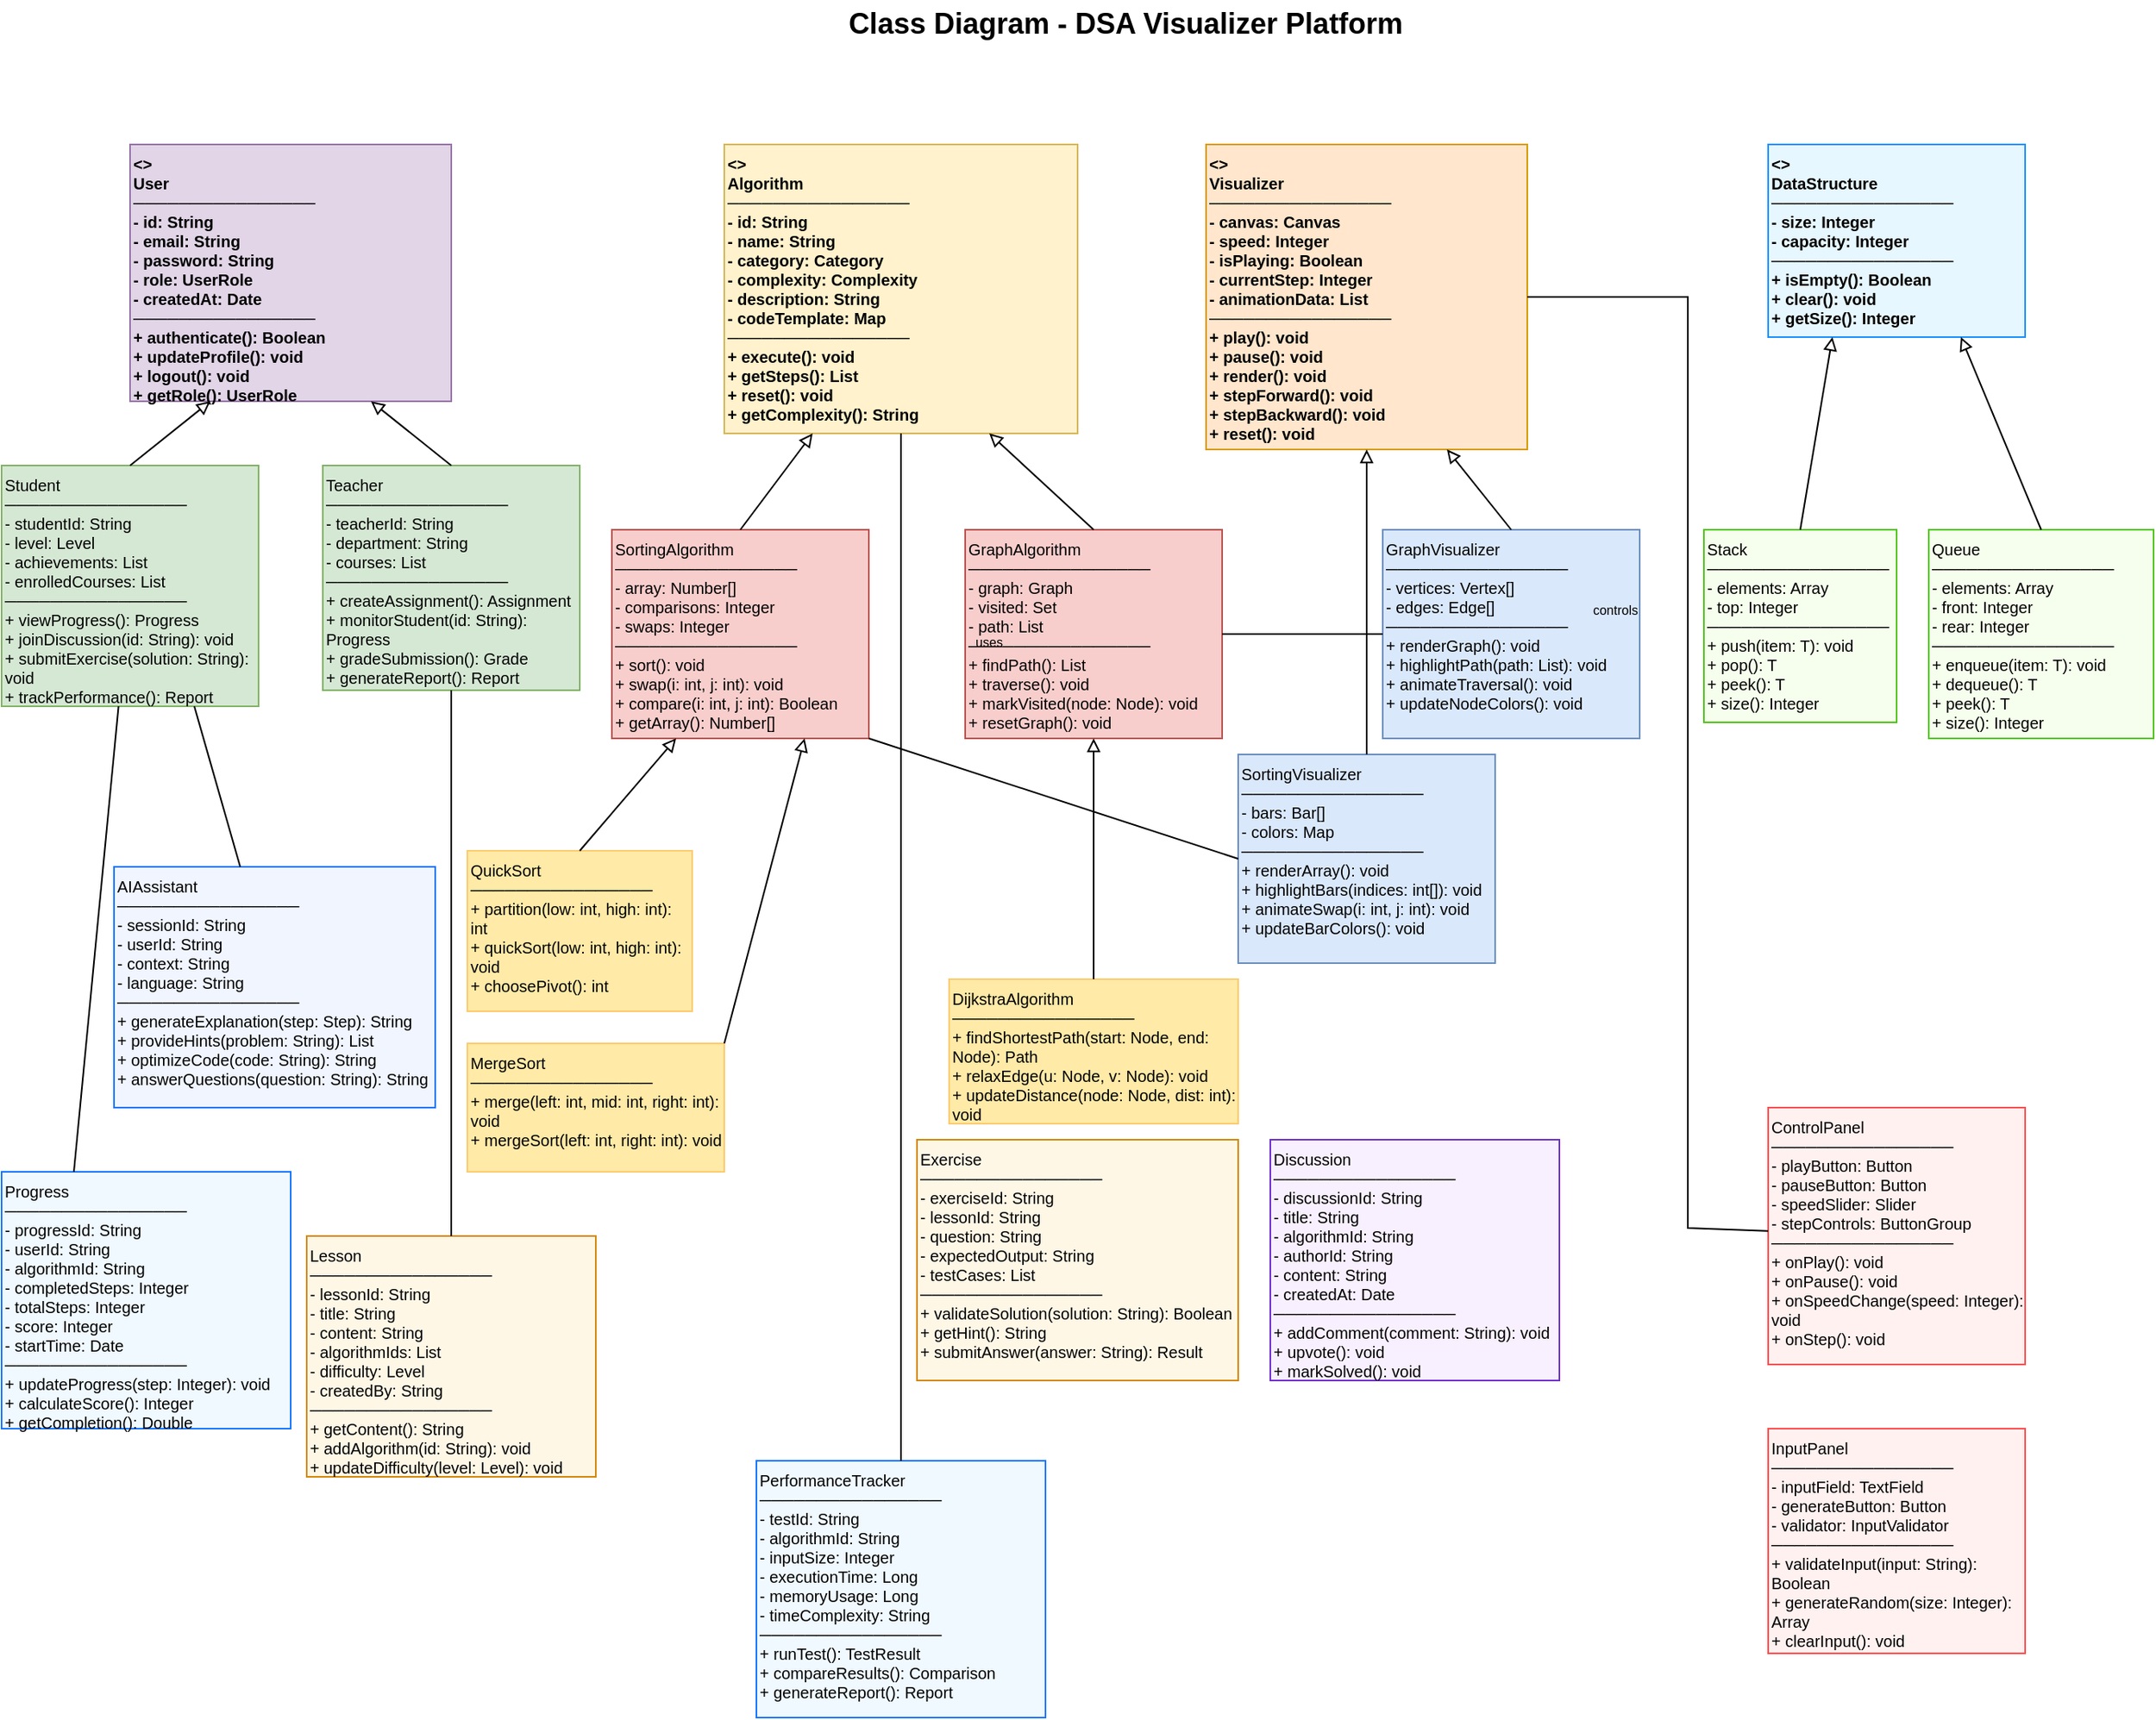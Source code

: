 <mxfile>
    <diagram name="Class Diagram" id="class-diagram-clean">
        <mxGraphModel dx="510" dy="222" grid="1" gridSize="10" guides="1" tooltips="1" connect="1" arrows="1" fold="1" page="1" pageScale="1" pageWidth="1400" pageHeight="2000" math="0" shadow="0">
            <root>
                <mxCell id="0"/>
                <mxCell id="1" parent="0"/>
                <mxCell id="title" value="Class Diagram - DSA Visualizer Platform" style="text;html=1;align=center;verticalAlign=middle;whiteSpace=wrap;rounded=0;fontSize=18;fontStyle=1" parent="1" vertex="1">
                    <mxGeometry x="400" y="30" width="600" height="30" as="geometry"/>
                </mxCell>
                <mxCell id="user" value="&lt;&lt;abstract&gt;&gt;&#xa;User&#xa;────────────────&#xa;- id: String&#xa;- email: String&#xa;- password: String&#xa;- role: UserRole&#xa;- createdAt: Date&#xa;────────────────&#xa;+ authenticate(): Boolean&#xa;+ updateProfile(): void&#xa;+ logout(): void&#xa;+ getRole(): UserRole" style="whiteSpace=wrap;html=1;fontSize=10;fillColor=#e1d5e7;strokeColor=#9673a6;align=left;verticalAlign=top;fontStyle=1" parent="1" vertex="1">
                    <mxGeometry x="80" y="120" width="200" height="160" as="geometry"/>
                </mxCell>
                <mxCell id="student" value="Student&#xa;────────────────&#xa;- studentId: String&#xa;- level: Level&#xa;- achievements: List&lt;String&gt;&#xa;- enrolledCourses: List&lt;String&gt;&#xa;────────────────&#xa;+ viewProgress(): Progress&#xa;+ joinDiscussion(id: String): void&#xa;+ submitExercise(solution: String): void&#xa;+ trackPerformance(): Report" style="whiteSpace=wrap;html=1;fontSize=10;fillColor=#d5e8d4;strokeColor=#82b366;align=left;verticalAlign=top" parent="1" vertex="1">
                    <mxGeometry y="320" width="160" height="150" as="geometry"/>
                </mxCell>
                <mxCell id="teacher" value="Teacher&#xa;────────────────&#xa;- teacherId: String&#xa;- department: String&#xa;- courses: List&lt;String&gt;&#xa;────────────────&#xa;+ createAssignment(): Assignment&#xa;+ monitorStudent(id: String): Progress&#xa;+ gradeSubmission(): Grade&#xa;+ generateReport(): Report" style="whiteSpace=wrap;html=1;fontSize=10;fillColor=#d5e8d4;strokeColor=#82b366;align=left;verticalAlign=top" parent="1" vertex="1">
                    <mxGeometry x="200" y="320" width="160" height="140" as="geometry"/>
                </mxCell>
                <mxCell id="algorithm" value="&lt;&lt;abstract&gt;&gt;&#xa;Algorithm&#xa;────────────────&#xa;- id: String&#xa;- name: String&#xa;- category: Category&#xa;- complexity: Complexity&#xa;- description: String&#xa;- codeTemplate: Map&lt;Language, String&gt;&#xa;────────────────&#xa;+ execute(): void&#xa;+ getSteps(): List&lt;Step&gt;&#xa;+ reset(): void&#xa;+ getComplexity(): String" style="whiteSpace=wrap;html=1;fontSize=10;fillColor=#fff2cc;strokeColor=#d6b656;align=left;verticalAlign=top;fontStyle=1" parent="1" vertex="1">
                    <mxGeometry x="450" y="120" width="220" height="180" as="geometry"/>
                </mxCell>
                <mxCell id="sorting" value="SortingAlgorithm&#xa;────────────────&#xa;- array: Number[]&#xa;- comparisons: Integer&#xa;- swaps: Integer&#xa;────────────────&#xa;+ sort(): void&#xa;+ swap(i: int, j: int): void&#xa;+ compare(i: int, j: int): Boolean&#xa;+ getArray(): Number[]" style="whiteSpace=wrap;html=1;fontSize=10;fillColor=#f8cecc;strokeColor=#b85450;align=left;verticalAlign=top" parent="1" vertex="1">
                    <mxGeometry x="380" y="360" width="160" height="130" as="geometry"/>
                </mxCell>
                <mxCell id="graph-algo" value="GraphAlgorithm&#xa;────────────────&#xa;- graph: Graph&#xa;- visited: Set&lt;Node&gt;&#xa;- path: List&lt;Node&gt;&#xa;────────────────&#xa;+ findPath(): List&lt;Node&gt;&#xa;+ traverse(): void&#xa;+ markVisited(node: Node): void&#xa;+ resetGraph(): void" style="whiteSpace=wrap;html=1;fontSize=10;fillColor=#f8cecc;strokeColor=#b85450;align=left;verticalAlign=top" parent="1" vertex="1">
                    <mxGeometry x="600" y="360" width="160" height="130" as="geometry"/>
                </mxCell>
                <mxCell id="quicksort" value="QuickSort&#xa;────────────────&#xa;+ partition(low: int, high: int): int&#xa;+ quickSort(low: int, high: int): void&#xa;+ choosePivot(): int" style="whiteSpace=wrap;html=1;fontSize=10;fillColor=#ffeaa7;strokeColor=#fdcb6e;align=left;verticalAlign=top" parent="1" vertex="1">
                    <mxGeometry x="290" y="560" width="140" height="100" as="geometry"/>
                </mxCell>
                <mxCell id="mergesort" value="MergeSort&#xa;────────────────&#xa;+ merge(left: int, mid: int, right: int): void&#xa;+ mergeSort(left: int, right: int): void" style="whiteSpace=wrap;html=1;fontSize=10;fillColor=#ffeaa7;strokeColor=#fdcb6e;align=left;verticalAlign=top" parent="1" vertex="1">
                    <mxGeometry x="290" y="680" width="160" height="80" as="geometry"/>
                </mxCell>
                <mxCell id="dijkstra" value="DijkstraAlgorithm&#xa;────────────────&#xa;+ findShortestPath(start: Node, end: Node): Path&#xa;+ relaxEdge(u: Node, v: Node): void&#xa;+ updateDistance(node: Node, dist: int): void" style="whiteSpace=wrap;html=1;fontSize=10;fillColor=#ffeaa7;strokeColor=#fdcb6e;align=left;verticalAlign=top" parent="1" vertex="1">
                    <mxGeometry x="590" y="640" width="180" height="90" as="geometry"/>
                </mxCell>
                <mxCell id="visualizer" value="&lt;&lt;abstract&gt;&gt;&#xa;Visualizer&#xa;────────────────&#xa;- canvas: Canvas&#xa;- speed: Integer&#xa;- isPlaying: Boolean&#xa;- currentStep: Integer&#xa;- animationData: List&lt;Step&gt;&#xa;────────────────&#xa;+ play(): void&#xa;+ pause(): void&#xa;+ render(): void&#xa;+ stepForward(): void&#xa;+ stepBackward(): void&#xa;+ reset(): void" style="whiteSpace=wrap;html=1;fontSize=10;fillColor=#ffe6cc;strokeColor=#d79b00;align=left;verticalAlign=top;fontStyle=1" parent="1" vertex="1">
                    <mxGeometry x="750" y="120" width="200" height="190" as="geometry"/>
                </mxCell>
                <mxCell id="sorting-vis" value="SortingVisualizer&#xa;────────────────&#xa;- bars: Bar[]&#xa;- colors: Map&lt;String, Color&gt;&#xa;────────────────&#xa;+ renderArray(): void&#xa;+ highlightBars(indices: int[]): void&#xa;+ animateSwap(i: int, j: int): void&#xa;+ updateBarColors(): void" style="whiteSpace=wrap;html=1;fontSize=10;fillColor=#dae8fc;strokeColor=#6c8ebf;align=left;verticalAlign=top" parent="1" vertex="1">
                    <mxGeometry x="770" y="500" width="160" height="130" as="geometry"/>
                </mxCell>
                <mxCell id="graph-vis" value="GraphVisualizer&#xa;────────────────&#xa;- vertices: Vertex[]&#xa;- edges: Edge[]&#xa;────────────────&#xa;+ renderGraph(): void&#xa;+ highlightPath(path: List&lt;Node&gt;): void&#xa;+ animateTraversal(): void&#xa;+ updateNodeColors(): void" style="whiteSpace=wrap;html=1;fontSize=10;fillColor=#dae8fc;strokeColor=#6c8ebf;align=left;verticalAlign=top" parent="1" vertex="1">
                    <mxGeometry x="860" y="360" width="160" height="130" as="geometry"/>
                </mxCell>
                <mxCell id="datastructure" value="&lt;&lt;abstract&gt;&gt;&#xa;DataStructure&#xa;────────────────&#xa;- size: Integer&#xa;- capacity: Integer&#xa;────────────────&#xa;+ isEmpty(): Boolean&#xa;+ clear(): void&#xa;+ getSize(): Integer" style="whiteSpace=wrap;html=1;fontSize=10;fillColor=#e6f7ff;strokeColor=#1890ff;align=left;verticalAlign=top;fontStyle=1" parent="1" vertex="1">
                    <mxGeometry x="1100" y="120" width="160" height="120" as="geometry"/>
                </mxCell>
                <mxCell id="stack" value="Stack&lt;T&gt;&#xa;────────────────&#xa;- elements: Array&lt;T&gt;&#xa;- top: Integer&#xa;────────────────&#xa;+ push(item: T): void&#xa;+ pop(): T&#xa;+ peek(): T&#xa;+ size(): Integer" style="whiteSpace=wrap;html=1;fontSize=10;fillColor=#f6ffed;strokeColor=#52c41a;align=left;verticalAlign=top" parent="1" vertex="1">
                    <mxGeometry x="1060" y="360" width="120" height="120" as="geometry"/>
                </mxCell>
                <mxCell id="queue" value="Queue&lt;T&gt;&#xa;────────────────&#xa;- elements: Array&lt;T&gt;&#xa;- front: Integer&#xa;- rear: Integer&#xa;────────────────&#xa;+ enqueue(item: T): void&#xa;+ dequeue(): T&#xa;+ peek(): T&#xa;+ size(): Integer" style="whiteSpace=wrap;html=1;fontSize=10;fillColor=#f6ffed;strokeColor=#52c41a;align=left;verticalAlign=top" parent="1" vertex="1">
                    <mxGeometry x="1200" y="360" width="140" height="130" as="geometry"/>
                </mxCell>
                <mxCell id="ai-assistant" value="AIAssistant&#xa;────────────────&#xa;- sessionId: String&#xa;- userId: String&#xa;- context: String&#xa;- language: String&#xa;────────────────&#xa;+ generateExplanation(step: Step): String&#xa;+ provideHints(problem: String): List&lt;String&gt;&#xa;+ optimizeCode(code: String): String&#xa;+ answerQuestions(question: String): String" style="whiteSpace=wrap;html=1;fontSize=10;fillColor=#f0f5ff;strokeColor=#1677ff;align=left;verticalAlign=top" parent="1" vertex="1">
                    <mxGeometry x="70" y="570" width="200" height="150" as="geometry"/>
                </mxCell>
                <mxCell id="lesson" value="Lesson&#xa;────────────────&#xa;- lessonId: String&#xa;- title: String&#xa;- content: String&#xa;- algorithmIds: List&lt;String&gt;&#xa;- difficulty: Level&#xa;- createdBy: String&#xa;────────────────&#xa;+ getContent(): String&#xa;+ addAlgorithm(id: String): void&#xa;+ updateDifficulty(level: Level): void" style="whiteSpace=wrap;html=1;fontSize=10;fillColor=#fff7e6;strokeColor=#d48806;align=left;verticalAlign=top" parent="1" vertex="1">
                    <mxGeometry x="190" y="800" width="180" height="150" as="geometry"/>
                </mxCell>
                <mxCell id="exercise" value="Exercise&#xa;────────────────&#xa;- exerciseId: String&#xa;- lessonId: String&#xa;- question: String&#xa;- expectedOutput: String&#xa;- testCases: List&lt;TestCase&gt;&#xa;────────────────&#xa;+ validateSolution(solution: String): Boolean&#xa;+ getHint(): String&#xa;+ submitAnswer(answer: String): Result" style="whiteSpace=wrap;html=1;fontSize=10;fillColor=#fff7e6;strokeColor=#d48806;align=left;verticalAlign=top" parent="1" vertex="1">
                    <mxGeometry x="570" y="740" width="200" height="150" as="geometry"/>
                </mxCell>
                <mxCell id="discussion" value="Discussion&#xa;────────────────&#xa;- discussionId: String&#xa;- title: String&#xa;- algorithmId: String&#xa;- authorId: String&#xa;- content: String&#xa;- createdAt: Date&#xa;────────────────&#xa;+ addComment(comment: String): void&#xa;+ upvote(): void&#xa;+ markSolved(): void" style="whiteSpace=wrap;html=1;fontSize=10;fillColor=#f9f0ff;strokeColor=#722ed1;align=left;verticalAlign=top" parent="1" vertex="1">
                    <mxGeometry x="790" y="740" width="180" height="150" as="geometry"/>
                </mxCell>
                <mxCell id="progress" value="Progress&#xa;────────────────&#xa;- progressId: String&#xa;- userId: String&#xa;- algorithmId: String&#xa;- completedSteps: Integer&#xa;- totalSteps: Integer&#xa;- score: Integer&#xa;- startTime: Date&#xa;────────────────&#xa;+ updateProgress(step: Integer): void&#xa;+ calculateScore(): Integer&#xa;+ getCompletion(): Double" style="whiteSpace=wrap;html=1;fontSize=10;fillColor=#f0f9ff;strokeColor=#1677ff;align=left;verticalAlign=top" parent="1" vertex="1">
                    <mxGeometry y="760" width="180" height="160" as="geometry"/>
                </mxCell>
                <mxCell id="performance-tracker" value="PerformanceTracker&#xa;────────────────&#xa;- testId: String&#xa;- algorithmId: String&#xa;- inputSize: Integer&#xa;- executionTime: Long&#xa;- memoryUsage: Long&#xa;- timeComplexity: String&#xa;────────────────&#xa;+ runTest(): TestResult&#xa;+ compareResults(): Comparison&#xa;+ generateReport(): Report" style="whiteSpace=wrap;html=1;fontSize=10;fillColor=#f0f9ff;strokeColor=#1677ff;align=left;verticalAlign=top" parent="1" vertex="1">
                    <mxGeometry x="470" y="940" width="180" height="160" as="geometry"/>
                </mxCell>
                <mxCell id="control-panel" value="ControlPanel&#xa;────────────────&#xa;- playButton: Button&#xa;- pauseButton: Button&#xa;- speedSlider: Slider&#xa;- stepControls: ButtonGroup&#xa;────────────────&#xa;+ onPlay(): void&#xa;+ onPause(): void&#xa;+ onSpeedChange(speed: Integer): void&#xa;+ onStep(): void" style="whiteSpace=wrap;html=1;fontSize=10;fillColor=#fff1f0;strokeColor=#ff4d4f;align=left;verticalAlign=top" parent="1" vertex="1">
                    <mxGeometry x="1100" y="720" width="160" height="160" as="geometry"/>
                </mxCell>
                <mxCell id="input-panel" value="InputPanel&#xa;────────────────&#xa;- inputField: TextField&#xa;- generateButton: Button&#xa;- validator: InputValidator&#xa;────────────────&#xa;+ validateInput(input: String): Boolean&#xa;+ generateRandom(size: Integer): Array&#xa;+ clearInput(): void" style="whiteSpace=wrap;html=1;fontSize=10;fillColor=#fff1f0;strokeColor=#ff4d4f;align=left;verticalAlign=top" parent="1" vertex="1">
                    <mxGeometry x="1100" y="920" width="160" height="140" as="geometry"/>
                </mxCell>
                <mxCell id="inherit-student" style="endArrow=block;endFill=0;html=1;rounded=0;exitX=0.5;exitY=0;exitDx=0;exitDy=0;entryX=0.25;entryY=1;entryDx=0;entryDy=0" parent="1" source="student" target="user" edge="1">
                    <mxGeometry width="50" height="50" relative="1" as="geometry">
                        <mxPoint x="400" y="400" as="sourcePoint"/>
                        <mxPoint x="450" y="350" as="targetPoint"/>
                    </mxGeometry>
                </mxCell>
                <mxCell id="inherit-teacher" style="endArrow=block;endFill=0;html=1;rounded=0;exitX=0.5;exitY=0;exitDx=0;exitDy=0;entryX=0.75;entryY=1;entryDx=0;entryDy=0" parent="1" source="teacher" target="user" edge="1">
                    <mxGeometry width="50" height="50" relative="1" as="geometry">
                        <mxPoint x="400" y="400" as="sourcePoint"/>
                        <mxPoint x="450" y="350" as="targetPoint"/>
                    </mxGeometry>
                </mxCell>
                <mxCell id="inherit-sorting" style="endArrow=block;endFill=0;html=1;rounded=0;exitX=0.5;exitY=0;exitDx=0;exitDy=0;entryX=0.25;entryY=1;entryDx=0;entryDy=0" parent="1" source="sorting" target="algorithm" edge="1">
                    <mxGeometry width="50" height="50" relative="1" as="geometry">
                        <mxPoint x="400" y="400" as="sourcePoint"/>
                        <mxPoint x="450" y="350" as="targetPoint"/>
                    </mxGeometry>
                </mxCell>
                <mxCell id="inherit-graph" style="endArrow=block;endFill=0;html=1;rounded=0;exitX=0.5;exitY=0;exitDx=0;exitDy=0;entryX=0.75;entryY=1;entryDx=0;entryDy=0" parent="1" source="graph-algo" target="algorithm" edge="1">
                    <mxGeometry width="50" height="50" relative="1" as="geometry">
                        <mxPoint x="400" y="400" as="sourcePoint"/>
                        <mxPoint x="450" y="350" as="targetPoint"/>
                    </mxGeometry>
                </mxCell>
                <mxCell id="inherit-quicksort" style="endArrow=block;endFill=0;html=1;rounded=0;exitX=0.5;exitY=0;exitDx=0;exitDy=0;entryX=0.25;entryY=1;entryDx=0;entryDy=0" parent="1" source="quicksort" target="sorting" edge="1">
                    <mxGeometry width="50" height="50" relative="1" as="geometry">
                        <mxPoint x="400" y="500" as="sourcePoint"/>
                        <mxPoint x="450" y="450" as="targetPoint"/>
                    </mxGeometry>
                </mxCell>
                <mxCell id="inherit-mergesort" style="endArrow=block;endFill=0;html=1;rounded=0;exitX=1;exitY=0;exitDx=0;exitDy=0;entryX=0.75;entryY=1;entryDx=0;entryDy=0" parent="1" source="mergesort" target="sorting" edge="1">
                    <mxGeometry width="50" height="50" relative="1" as="geometry">
                        <mxPoint x="400" y="500" as="sourcePoint"/>
                        <mxPoint x="450" y="450" as="targetPoint"/>
                    </mxGeometry>
                </mxCell>
                <mxCell id="inherit-dijkstra" style="endArrow=block;endFill=0;html=1;rounded=0;exitX=0.5;exitY=0;exitDx=0;exitDy=0;entryX=0.5;entryY=1;entryDx=0;entryDy=0" parent="1" source="dijkstra" target="graph-algo" edge="1">
                    <mxGeometry width="50" height="50" relative="1" as="geometry">
                        <mxPoint x="400" y="500" as="sourcePoint"/>
                        <mxPoint x="450" y="450" as="targetPoint"/>
                    </mxGeometry>
                </mxCell>
                <mxCell id="inherit-sorting-vis" style="endArrow=block;endFill=0;html=1;rounded=0;exitX=0.5;exitY=0;exitDx=0;exitDy=0;entryX=0.5;entryY=1;entryDx=0;entryDy=0;" parent="1" source="sorting-vis" target="visualizer" edge="1">
                    <mxGeometry width="50" height="50" relative="1" as="geometry">
                        <mxPoint x="700" y="400" as="sourcePoint"/>
                        <mxPoint x="750" y="350" as="targetPoint"/>
                    </mxGeometry>
                </mxCell>
                <mxCell id="inherit-graph-vis" style="endArrow=block;endFill=0;html=1;rounded=0;exitX=0.5;exitY=0;exitDx=0;exitDy=0;entryX=0.75;entryY=1;entryDx=0;entryDy=0" parent="1" source="graph-vis" target="visualizer" edge="1">
                    <mxGeometry width="50" height="50" relative="1" as="geometry">
                        <mxPoint x="700" y="400" as="sourcePoint"/>
                        <mxPoint x="750" y="350" as="targetPoint"/>
                    </mxGeometry>
                </mxCell>
                <mxCell id="inherit-stack" style="endArrow=block;endFill=0;html=1;rounded=0;exitX=0.5;exitY=0;exitDx=0;exitDy=0;entryX=0.25;entryY=1;entryDx=0;entryDy=0" parent="1" source="stack" target="datastructure" edge="1">
                    <mxGeometry width="50" height="50" relative="1" as="geometry">
                        <mxPoint x="1000" y="300" as="sourcePoint"/>
                        <mxPoint x="1050" y="250" as="targetPoint"/>
                    </mxGeometry>
                </mxCell>
                <mxCell id="inherit-queue" style="endArrow=block;endFill=0;html=1;rounded=0;exitX=0.5;exitY=0;exitDx=0;exitDy=0;entryX=0.75;entryY=1;entryDx=0;entryDy=0" parent="1" source="queue" target="datastructure" edge="1">
                    <mxGeometry width="50" height="50" relative="1" as="geometry">
                        <mxPoint x="1200" y="300" as="sourcePoint"/>
                        <mxPoint x="1250" y="250" as="targetPoint"/>
                    </mxGeometry>
                </mxCell>
                <mxCell id="assoc-vis-sort" style="endArrow=none;html=1;rounded=0;exitX=1;exitY=1;exitDx=0;exitDy=0;entryX=0;entryY=0.5;entryDx=0;entryDy=0" parent="1" source="sorting" target="sorting-vis" edge="1">
                    <mxGeometry width="50" height="50" relative="1" as="geometry">
                        <mxPoint x="600" y="400" as="sourcePoint"/>
                        <mxPoint x="650" y="350" as="targetPoint"/>
                    </mxGeometry>
                </mxCell>
                <mxCell id="assoc-vis-graph" style="endArrow=none;html=1;rounded=0;exitX=1;exitY=0.5;exitDx=0;exitDy=0;entryX=0;entryY=0.5;entryDx=0;entryDy=0" parent="1" source="graph-algo" target="graph-vis" edge="1">
                    <mxGeometry width="50" height="50" relative="1" as="geometry">
                        <mxPoint x="750" y="400" as="sourcePoint"/>
                        <mxPoint x="800" y="350" as="targetPoint"/>
                    </mxGeometry>
                </mxCell>
                <mxCell id="assoc-student-progress" style="endArrow=none;html=1;rounded=0;entryX=0.25;entryY=0;entryDx=0;entryDy=0;" parent="1" source="student" target="progress" edge="1">
                    <mxGeometry width="50" height="50" relative="1" as="geometry">
                        <mxPoint x="150" y="500" as="sourcePoint"/>
                        <mxPoint x="200" y="450" as="targetPoint"/>
                    </mxGeometry>
                </mxCell>
                <mxCell id="assoc-teacher-lesson" style="endArrow=none;html=1;rounded=0;exitX=0.5;exitY=1;exitDx=0;exitDy=0;entryX=0.5;entryY=0;entryDx=0;entryDy=0" parent="1" source="teacher" target="lesson" edge="1">
                    <mxGeometry width="50" height="50" relative="1" as="geometry">
                        <mxPoint x="350" y="500" as="sourcePoint"/>
                        <mxPoint x="400" y="450" as="targetPoint"/>
                    </mxGeometry>
                </mxCell>
                <mxCell id="assoc-control-vis" style="endArrow=none;html=1;rounded=0;entryX=1;entryY=0.5;entryDx=0;entryDy=0;" parent="1" source="control-panel" target="visualizer" edge="1">
                    <mxGeometry width="50" height="50" relative="1" as="geometry">
                        <mxPoint x="1150" y="795" as="sourcePoint"/>
                        <mxPoint x="1000" y="210" as="targetPoint"/>
                        <Array as="points">
                            <mxPoint x="1050" y="795"/>
                            <mxPoint x="1050" y="215"/>
                        </Array>
                    </mxGeometry>
                </mxCell>
                <mxCell id="mult7" value="uses" style="text;html=1;align=center;verticalAlign=middle;whiteSpace=wrap;rounded=0;fontSize=8" parent="1" vertex="1">
                    <mxGeometry x="600" y="420" width="30" height="20" as="geometry"/>
                </mxCell>
                <mxCell id="mult8" value="controls" style="text;html=1;align=center;verticalAlign=middle;whiteSpace=wrap;rounded=0;fontSize=8" parent="1" vertex="1">
                    <mxGeometry x="980" y="400" width="50" height="20" as="geometry"/>
                </mxCell>
                <mxCell id="3" style="endArrow=none;html=1;rounded=0;" parent="1" source="algorithm" target="performance-tracker" edge="1">
                    <mxGeometry width="50" height="50" relative="1" as="geometry">
                        <mxPoint x="310" y="490" as="sourcePoint"/>
                        <mxPoint x="420" y="730" as="targetPoint"/>
                    </mxGeometry>
                </mxCell>
                <mxCell id="4" style="endArrow=none;html=1;rounded=0;exitX=0.75;exitY=1;exitDx=0;exitDy=0;" parent="1" source="student" target="ai-assistant" edge="1">
                    <mxGeometry width="50" height="50" relative="1" as="geometry">
                        <mxPoint x="100" y="480" as="sourcePoint"/>
                        <mxPoint x="-50" y="850" as="targetPoint"/>
                    </mxGeometry>
                </mxCell>
            </root>
        </mxGraphModel>
    </diagram>
</mxfile>